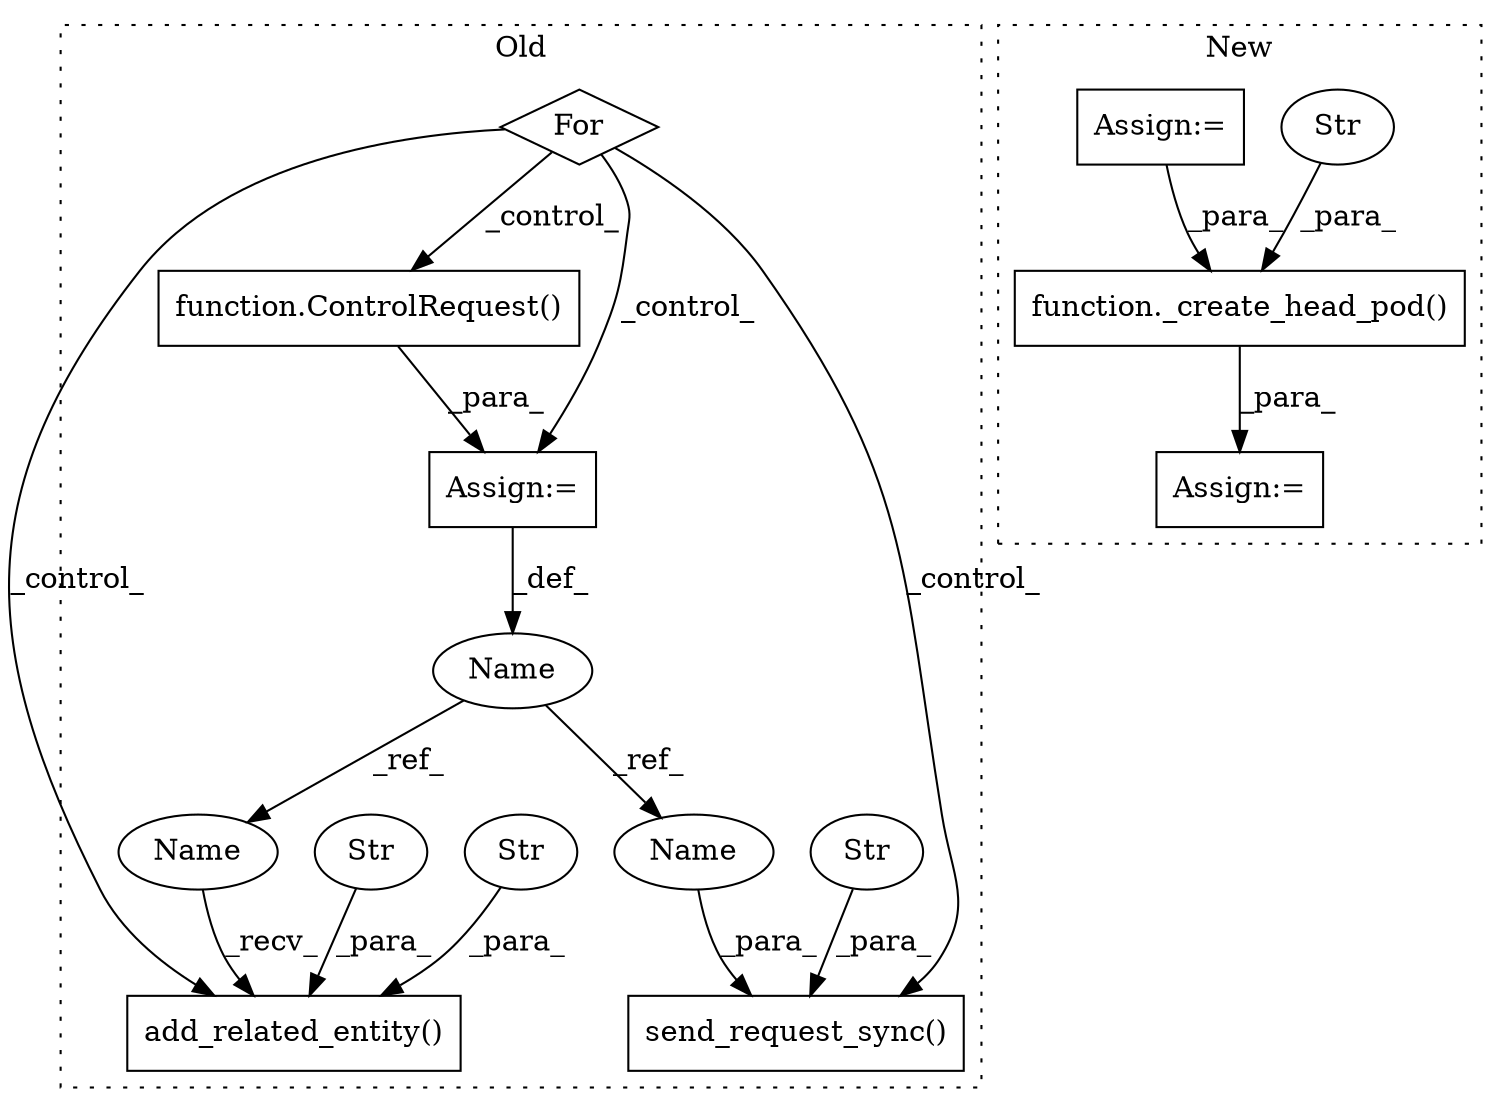 digraph G {
subgraph cluster0 {
1 [label="function.ControlRequest()" a="75" s="7894" l="34" shape="box"];
3 [label="add_related_entity()" a="75" s="7937,8018" l="45,22" shape="box"];
4 [label="Str" a="66" s="7992" l="11" shape="ellipse"];
6 [label="Assign:=" a="68" s="7891" l="3" shape="box"];
7 [label="Str" a="66" s="7982" l="8" shape="ellipse"];
9 [label="Name" a="87" s="7879" l="12" shape="ellipse"];
10 [label="send_request_sync()" a="75" s="8049,8124" l="37,1" shape="box"];
11 [label="Str" a="66" s="8100" l="24" shape="ellipse"];
12 [label="For" a="107" s="7726,7761" l="4,85" shape="diamond"];
14 [label="Name" a="87" s="7937" l="12" shape="ellipse"];
15 [label="Name" a="87" s="8086" l="12" shape="ellipse"];
label = "Old";
style="dotted";
}
subgraph cluster1 {
2 [label="function._create_head_pod()" a="75" s="7313,7378" l="17,1" shape="box"];
5 [label="Assign:=" a="68" s="7310" l="3" shape="box"];
8 [label="Str" a="66" s="7363" l="6" shape="ellipse"];
13 [label="Assign:=" a="68" s="6902" l="3" shape="box"];
label = "New";
style="dotted";
}
1 -> 6 [label="_para_"];
2 -> 5 [label="_para_"];
4 -> 3 [label="_para_"];
6 -> 9 [label="_def_"];
7 -> 3 [label="_para_"];
8 -> 2 [label="_para_"];
9 -> 14 [label="_ref_"];
9 -> 15 [label="_ref_"];
11 -> 10 [label="_para_"];
12 -> 3 [label="_control_"];
12 -> 1 [label="_control_"];
12 -> 10 [label="_control_"];
12 -> 6 [label="_control_"];
13 -> 2 [label="_para_"];
14 -> 3 [label="_recv_"];
15 -> 10 [label="_para_"];
}